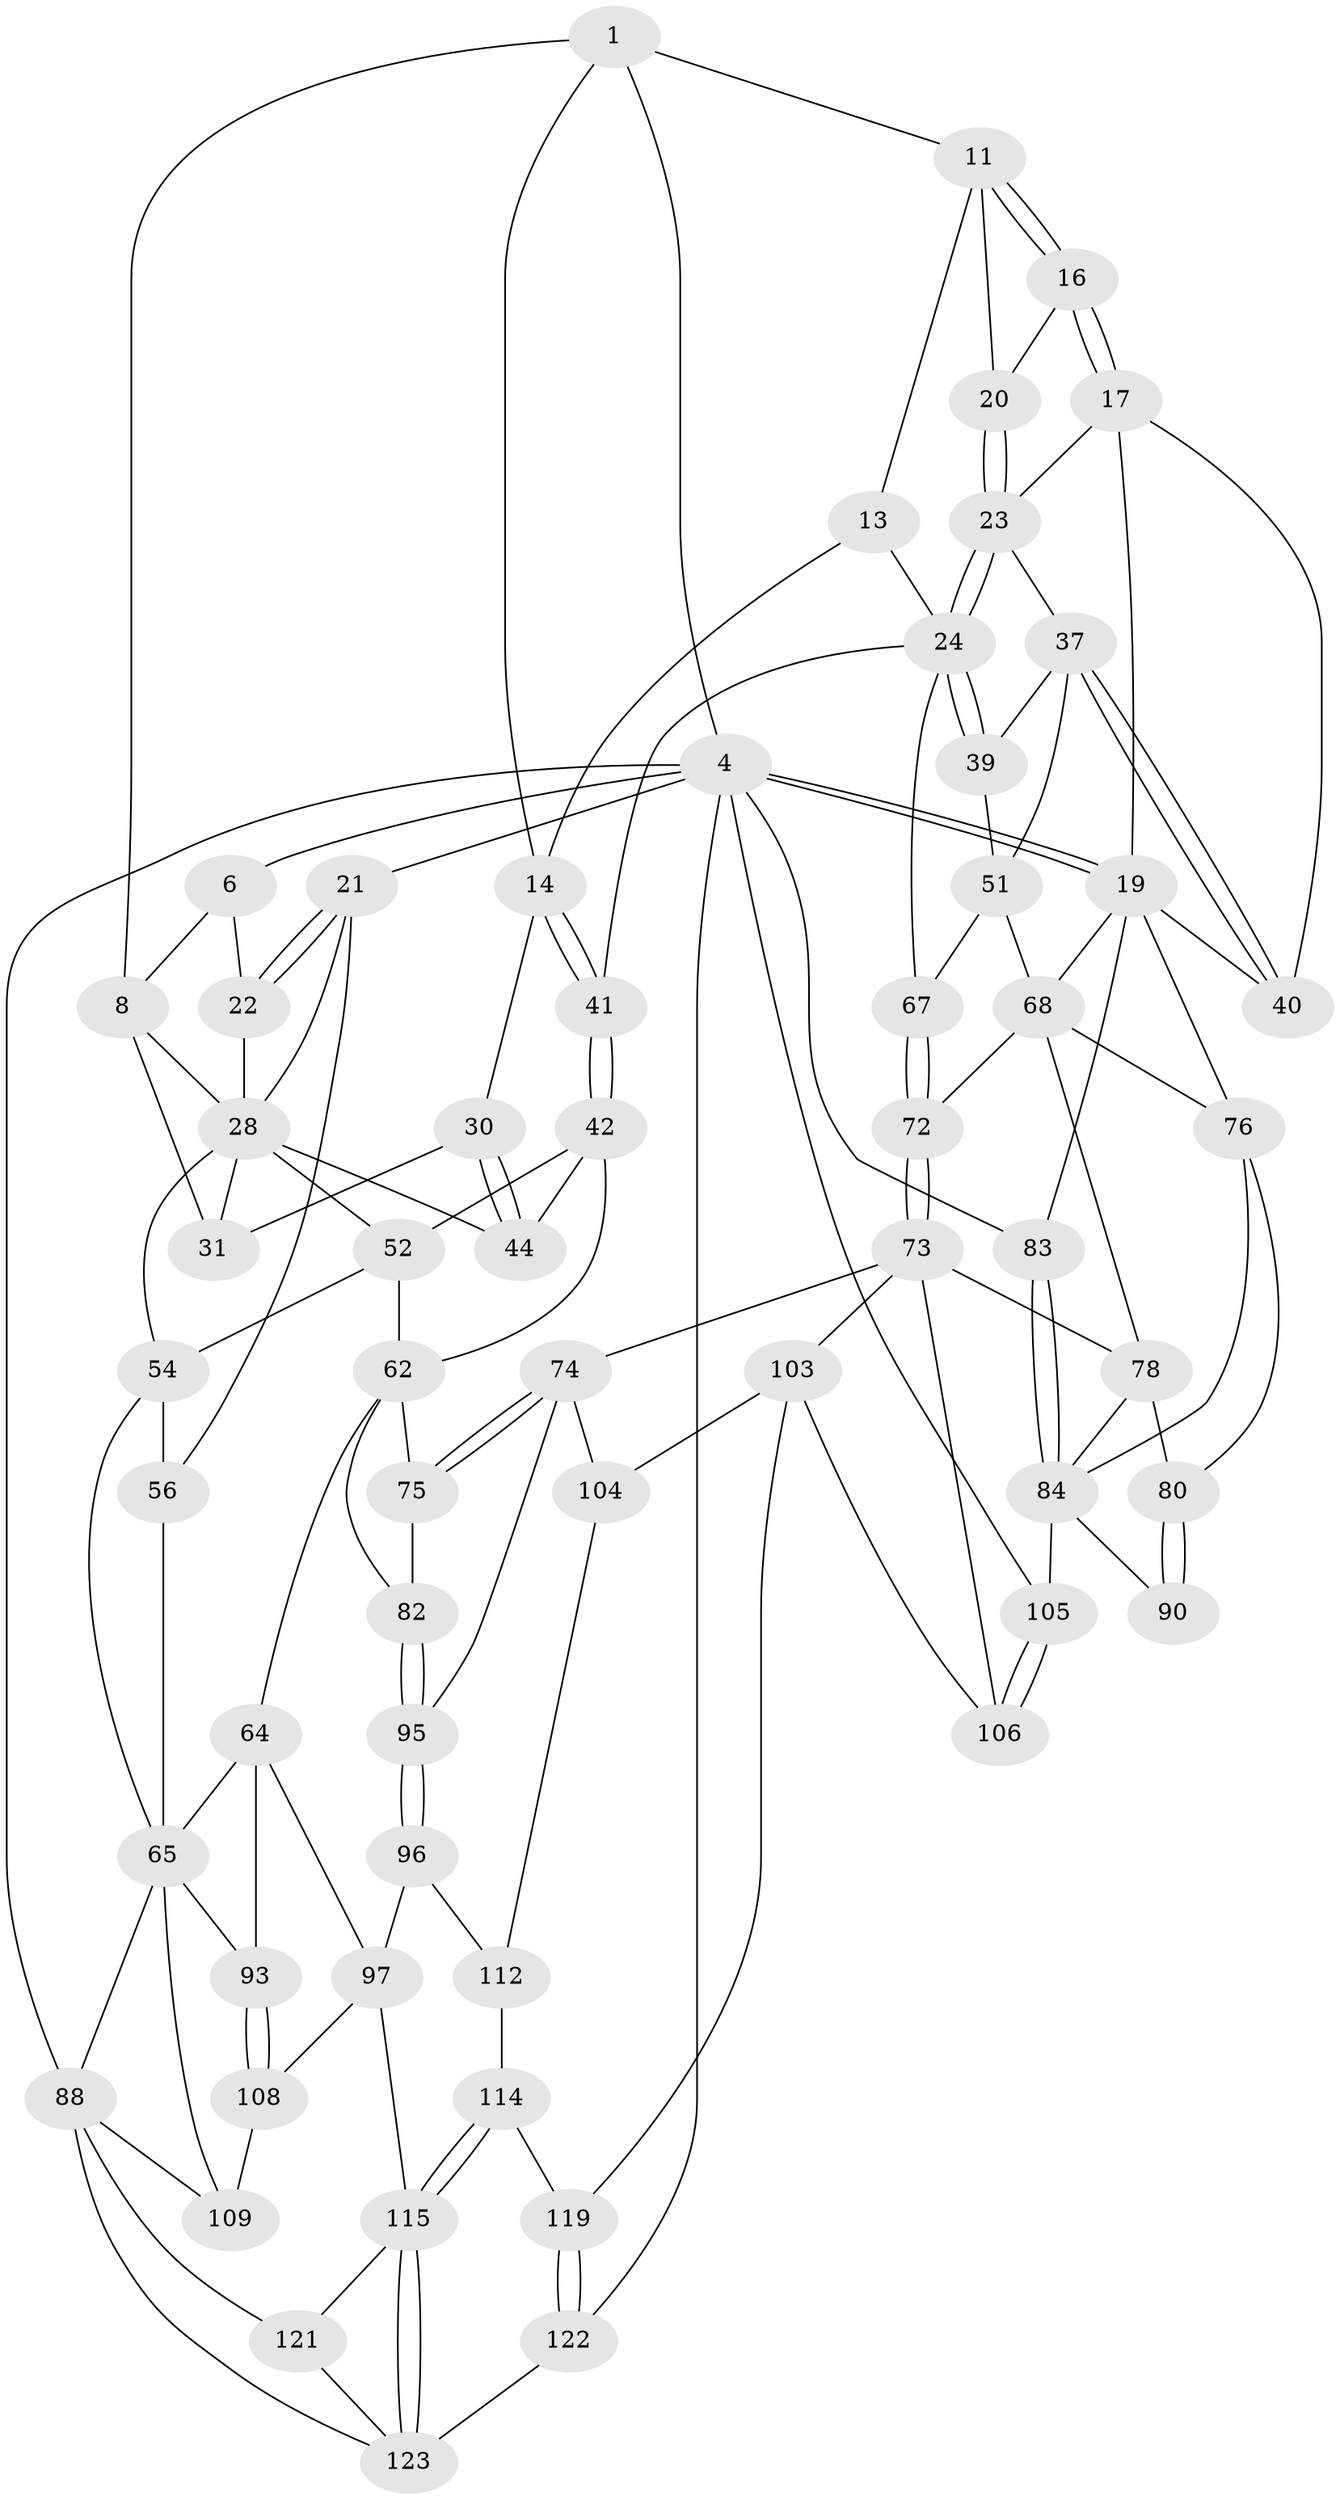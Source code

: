// original degree distribution, {3: 0.016129032258064516, 4: 0.22580645161290322, 6: 0.20967741935483872, 5: 0.5483870967741935}
// Generated by graph-tools (version 1.1) at 2025/27/03/15/25 16:27:58]
// undirected, 62 vertices, 139 edges
graph export_dot {
graph [start="1"]
  node [color=gray90,style=filled];
  1 [pos="+0.40622653918376433+0",super="+2+7"];
  4 [pos="+1+0",super="+5+91"];
  6 [pos="+0.18702180324219883+0",super="+9"];
  8 [pos="+0.3090714957199619+0.11201929910577575",super="+27"];
  11 [pos="+0.7092856076901246+0",super="+12"];
  13 [pos="+0.6827543246130162+0.18513670091442683"];
  14 [pos="+0.5894871568604559+0.18273695403999088",super="+15"];
  16 [pos="+0.8414810783077048+0.057206289816761936"];
  17 [pos="+0.9609638656970165+0.12709164523647973",super="+18"];
  19 [pos="+1+0.005407010081877823",super="+58"];
  20 [pos="+0.7780633377056443+0.10406750836400162"];
  21 [pos="+0+0",super="+32"];
  22 [pos="+0.14221290934975886+0.05334060025523235"];
  23 [pos="+0.7545673831676738+0.19005123624811174",super="+26"];
  24 [pos="+0.7162516160974522+0.20186722955271894",super="+25"];
  28 [pos="+0.2895976616865074+0.1621283356580855",super="+29+34"];
  30 [pos="+0.4655859147328432+0.22507097176550642"];
  31 [pos="+0.39511036724098986+0.2163712600238134"];
  37 [pos="+0.8690940304504108+0.2728235919861595",super="+38"];
  39 [pos="+0.762856513419404+0.3027134922385085",super="+46"];
  40 [pos="+0.9079528071113059+0.3485592905774738",super="+49"];
  41 [pos="+0.5850089978828106+0.39777880522511555"];
  42 [pos="+0.5773272053080345+0.4000545715651598",super="+43"];
  44 [pos="+0.4756128436439318+0.2989457530475246"];
  51 [pos="+0.8139456420604095+0.4114401508409625",super="+66"];
  52 [pos="+0.330821182828693+0.361770499606503",super="+53+57"];
  54 [pos="+0.20249293820976771+0.36566987204509943",super="+55"];
  56 [pos="+0+0.5251377292237439"];
  62 [pos="+0.3904730334809032+0.48001067299626565",super="+71+63"];
  64 [pos="+0.3370977823692514+0.5753019295154981",super="+92"];
  65 [pos="+0.26545242447078166+0.5277162461337801",super="+86"];
  67 [pos="+0.6939389580061859+0.49834297793042603"];
  68 [pos="+0.8294062241565534+0.5225772158617619",super="+69"];
  72 [pos="+0.696551038791454+0.5175280342917535"];
  73 [pos="+0.685769690897744+0.6309958489915781",super="+79"];
  74 [pos="+0.653114906876648+0.6371035303685783",super="+100"];
  75 [pos="+0.5594623478456782+0.5863927221229727"];
  76 [pos="+0.9402018085931958+0.5224961523976573",super="+77"];
  78 [pos="+0.7679941829255127+0.6620560011898889",super="+81"];
  80 [pos="+0.8543057032194306+0.6581684986362867"];
  82 [pos="+0.3919057594584029+0.6214674278519142"];
  83 [pos="+1+0.640577571975409"];
  84 [pos="+1+0.6410769739963789",super="+85+98"];
  88 [pos="+0+0.7781486615777219",super="+110+89"];
  90 [pos="+0.937939741175542+0.6634530162423563"];
  93 [pos="+0.14055320516303021+0.6997754570026347"];
  95 [pos="+0.40551187468157895+0.720042304422421"];
  96 [pos="+0.3251469110488643+0.7953173261006662"];
  97 [pos="+0.2711706589919557+0.7911786935190097",super="+107"];
  103 [pos="+0.6380466164846093+0.8411828397947371",super="+118"];
  104 [pos="+0.6076938022229348+0.81487291008429",super="+111"];
  105 [pos="+1+1"];
  106 [pos="+0.8458944279432726+0.958583055128522"];
  108 [pos="+0.16885716096751943+0.8816952459100521"];
  109 [pos="+0.07555844412792374+0.8786366071557103"];
  112 [pos="+0.4788133554128864+0.9309169505187174",super="+113"];
  114 [pos="+0.29764000972224514+0.9488062534445901",super="+120"];
  115 [pos="+0.26207860176155506+0.985746716922433",super="+116"];
  119 [pos="+0.5201847331449809+1"];
  121 [pos="+0.06024638510493557+1"];
  122 [pos="+0.5208757545014545+1"];
  123 [pos="+0.25762520102953446+1",super="+124"];
  1 -- 11;
  1 -- 4;
  1 -- 8;
  1 -- 14;
  4 -- 19;
  4 -- 19;
  4 -- 21;
  4 -- 6;
  4 -- 88 [weight=2];
  4 -- 83;
  4 -- 105;
  4 -- 122;
  6 -- 8;
  6 -- 22;
  8 -- 28;
  8 -- 31;
  11 -- 16;
  11 -- 16;
  11 -- 20;
  11 -- 13;
  13 -- 14;
  13 -- 24;
  14 -- 41;
  14 -- 41;
  14 -- 30;
  16 -- 17;
  16 -- 17;
  16 -- 20;
  17 -- 40;
  17 -- 19;
  17 -- 23;
  19 -- 83;
  19 -- 68;
  19 -- 76;
  19 -- 40;
  20 -- 23;
  20 -- 23;
  21 -- 22;
  21 -- 22;
  21 -- 56;
  21 -- 28;
  22 -- 28;
  23 -- 24;
  23 -- 24;
  23 -- 37;
  24 -- 39 [weight=2];
  24 -- 39;
  24 -- 67;
  24 -- 41;
  28 -- 52;
  28 -- 54;
  28 -- 44;
  28 -- 31;
  30 -- 31;
  30 -- 44;
  30 -- 44;
  37 -- 40 [weight=2];
  37 -- 40;
  37 -- 51;
  37 -- 39;
  39 -- 51;
  41 -- 42;
  41 -- 42;
  42 -- 44;
  42 -- 52;
  42 -- 62;
  51 -- 67;
  51 -- 68;
  52 -- 54 [weight=2];
  52 -- 62;
  54 -- 56;
  54 -- 65;
  56 -- 65;
  62 -- 75;
  62 -- 64;
  62 -- 82;
  64 -- 65;
  64 -- 97;
  64 -- 93;
  65 -- 109;
  65 -- 88;
  65 -- 93;
  67 -- 72;
  67 -- 72;
  68 -- 76;
  68 -- 72;
  68 -- 78;
  72 -- 73;
  72 -- 73;
  73 -- 74;
  73 -- 106;
  73 -- 78;
  73 -- 103;
  74 -- 75;
  74 -- 75;
  74 -- 104 [weight=2];
  74 -- 95;
  75 -- 82;
  76 -- 80;
  76 -- 84;
  78 -- 80;
  78 -- 84;
  80 -- 90;
  80 -- 90;
  82 -- 95;
  82 -- 95;
  83 -- 84;
  83 -- 84;
  84 -- 90 [weight=2];
  84 -- 105;
  88 -- 121;
  88 -- 109;
  88 -- 123;
  93 -- 108;
  93 -- 108;
  95 -- 96;
  95 -- 96;
  96 -- 97;
  96 -- 112;
  97 -- 108;
  97 -- 115;
  103 -- 104;
  103 -- 106;
  103 -- 119;
  104 -- 112;
  105 -- 106;
  105 -- 106;
  108 -- 109;
  112 -- 114 [weight=2];
  114 -- 115;
  114 -- 115;
  114 -- 119;
  115 -- 123;
  115 -- 123;
  115 -- 121;
  119 -- 122;
  119 -- 122;
  121 -- 123;
  122 -- 123;
}
